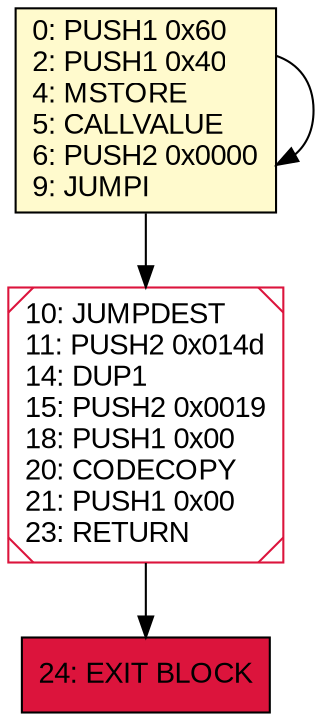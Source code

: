 digraph G {
bgcolor=transparent rankdir=UD;
node [shape=box style=filled color=black fillcolor=white fontname=arial fontcolor=black];
24 [label="24: EXIT BLOCK\l" fillcolor=crimson ];
10 [label="10: JUMPDEST\l11: PUSH2 0x014d\l14: DUP1\l15: PUSH2 0x0019\l18: PUSH1 0x00\l20: CODECOPY\l21: PUSH1 0x00\l23: RETURN\l" shape=Msquare color=crimson ];
0 [label="0: PUSH1 0x60\l2: PUSH1 0x40\l4: MSTORE\l5: CALLVALUE\l6: PUSH2 0x0000\l9: JUMPI\l" fillcolor=lemonchiffon ];
0 -> 0;
0 -> 10;
10 -> 24;
}